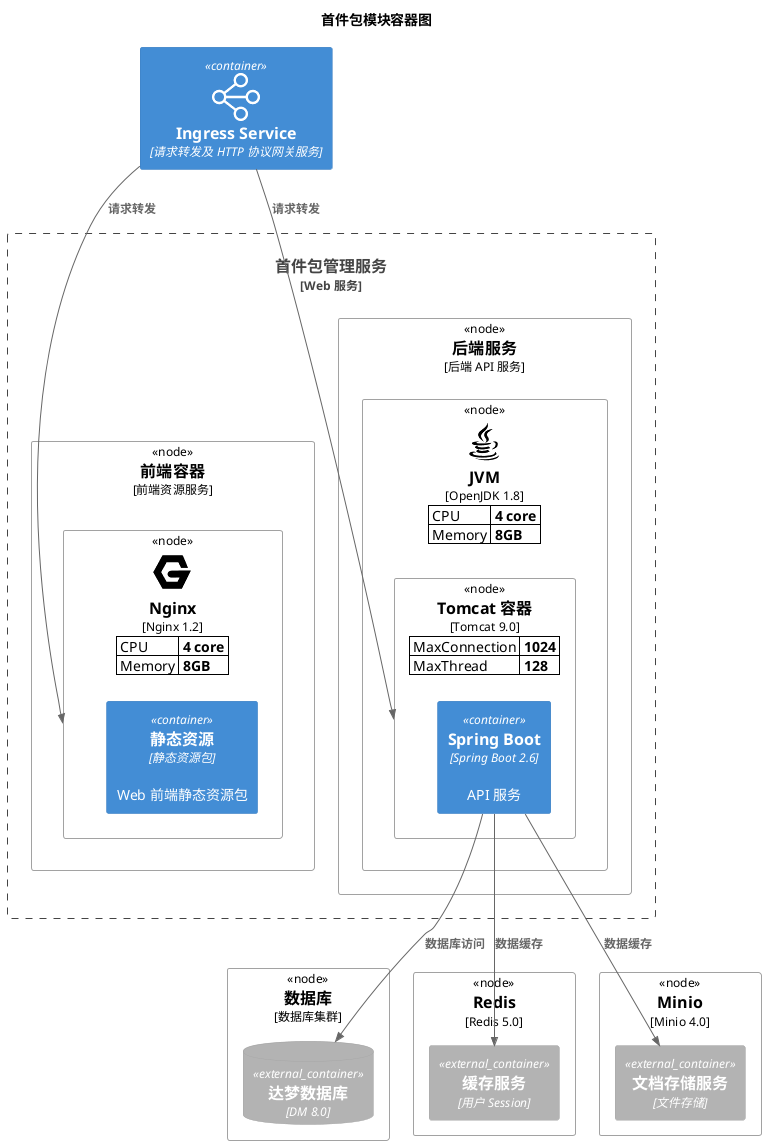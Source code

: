 @startuml [C4] Container diagram

title 首件包模块容器图

scale 1

!include <c4/c4_deployment>
!include <tupadr3/font-awesome/users>
!include <cloudinsight/haproxy>
!include <cloudinsight/nginx>
!include <cloudinsight/java>

SHOW_PERSON_OUTLINE()
WithoutPropertyHeader()

' LAYOUT_TOP_DOWN()
' LAYOUT_LEFT_RIGHT()
' LAYOUT_WITH_LEGEND()
' LAYOUT_AS_SKETCH()

Container(k8s_ingress, "Ingress Service", "请求转发及 HTTP 协议网关服务", $sprite="haproxy")

Boundary(FAI_web_server, "首件包管理服务", "Web 服务", "部署于采购商内网环境") {
    Deployment_Node(fontend, "前端容器", "前端资源服务") {
        AddProperty("CPU", "4 core")
        AddProperty("Memory", "8GB")

        Deployment_Node(nginx_pod, "Nginx", "Nginx 1.2", $sprite="nginx") {
            Container(assets, "静态资源", "静态资源包", "Web 前端静态资源包")
        }
    }

    Deployment_Node(backend, "后端服务", "后端 API 服务") {
        AddProperty("CPU", "4 core")
        AddProperty("Memory", "8GB")

        Deployment_Node(backend_pod, "JVM", "OpenJDK 1.8", $sprite="java") {
            AddProperty("MaxConnection", "1024")
            AddProperty("MaxThread", "128")

            Deployment_Node(tomcat, "Tomcat 容器", "Tomcat 9.0") {
                Container(springboot, "Spring Boot", "Spring Boot 2.6", "API 服务")
            }
        }
    }
}

Deployment_Node(db, "数据库", "数据库集群") {
    ContainerDb_Ext(dmdb, "达梦数据库", "DM 8.0")
}

Deployment_Node(redis, "Redis", "Redis 5.0") {
    Container_Ext(redis_cache, "缓存服务", "用户 Session")
}

Deployment_Node(minio, "Minio", "Minio 4.0") {
    Container_Ext(minio_storage, "文档存储服务", "文件存储")
}

Rel_D(k8s_ingress, nginx_pod, "请求转发")

Rel_D(k8s_ingress, tomcat, "请求转发")

Rel_D(springboot, dmdb, "数据库访问")

Rel_D(springboot, redis_cache, "数据缓存")

Rel_D(springboot, minio_storage, "数据缓存")

@enduml